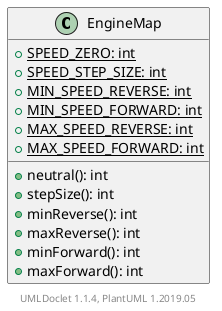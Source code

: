@startuml

    class EngineMap [[EngineMap.html]] {
        {static} +SPEED_ZERO: int
        {static} +SPEED_STEP_SIZE: int
        {static} +MIN_SPEED_REVERSE: int
        {static} +MIN_SPEED_FORWARD: int
        {static} +MAX_SPEED_REVERSE: int
        {static} +MAX_SPEED_FORWARD: int
        +neutral(): int
        +stepSize(): int
        +minReverse(): int
        +maxReverse(): int
        +minForward(): int
        +maxForward(): int
    }


    center footer UMLDoclet 1.1.4, PlantUML 1.2019.05
@enduml
